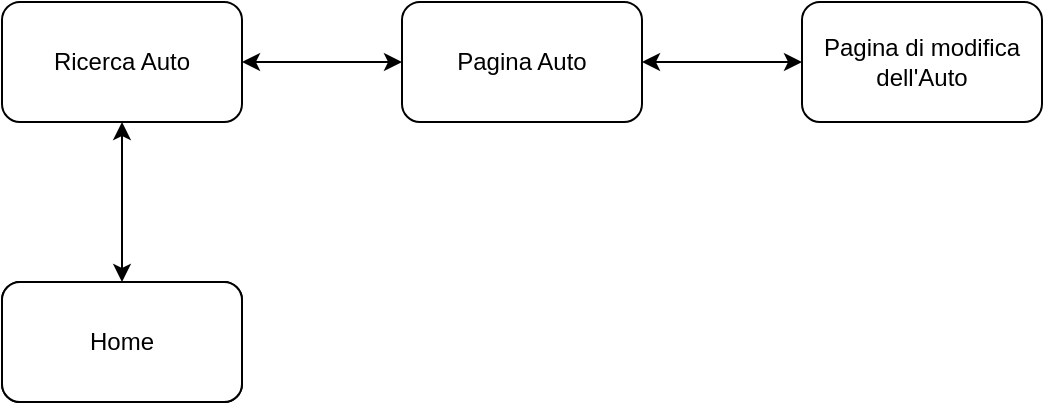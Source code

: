 <mxfile version="13.9.9" type="device"><diagram id="hk8rVy9IoiHjXJsGe3LR" name="Pagina-1"><mxGraphModel dx="1086" dy="806" grid="1" gridSize="10" guides="1" tooltips="1" connect="1" arrows="1" fold="1" page="1" pageScale="1" pageWidth="827" pageHeight="1169" math="0" shadow="0"><root><mxCell id="0"/><mxCell id="1" parent="0"/><mxCell id="2m8tz07y2vXJALyKhhkk-1" value="" style="rounded=1;whiteSpace=wrap;html=1;" parent="1" vertex="1"><mxGeometry x="350" y="380" width="120" height="60" as="geometry"/></mxCell><mxCell id="2m8tz07y2vXJALyKhhkk-2" value="Home" style="rounded=1;whiteSpace=wrap;html=1;" parent="1" vertex="1"><mxGeometry x="350" y="380" width="120" height="60" as="geometry"/></mxCell><mxCell id="7yQ5-5JS-EBtQ-1SwjGa-1" value="Ricerca Auto" style="whiteSpace=wrap;html=1;rounded=1;" vertex="1" parent="1"><mxGeometry x="350" y="240" width="120" height="60" as="geometry"/></mxCell><mxCell id="7yQ5-5JS-EBtQ-1SwjGa-3" value="Pagina Auto" style="whiteSpace=wrap;html=1;rounded=1;" vertex="1" parent="1"><mxGeometry x="550" y="240" width="120" height="60" as="geometry"/></mxCell><mxCell id="7yQ5-5JS-EBtQ-1SwjGa-5" value="Pagina di modifica dell'Auto" style="whiteSpace=wrap;html=1;rounded=1;" vertex="1" parent="1"><mxGeometry x="750" y="240" width="120" height="60" as="geometry"/></mxCell><mxCell id="7yQ5-5JS-EBtQ-1SwjGa-7" value="" style="endArrow=classic;startArrow=classic;html=1;entryX=0.5;entryY=1;entryDx=0;entryDy=0;exitX=0.5;exitY=0;exitDx=0;exitDy=0;" edge="1" parent="1" source="2m8tz07y2vXJALyKhhkk-2" target="7yQ5-5JS-EBtQ-1SwjGa-1"><mxGeometry width="50" height="50" relative="1" as="geometry"><mxPoint x="240" y="510" as="sourcePoint"/><mxPoint x="290" y="460" as="targetPoint"/></mxGeometry></mxCell><mxCell id="7yQ5-5JS-EBtQ-1SwjGa-9" value="" style="endArrow=classic;startArrow=classic;html=1;entryX=0;entryY=0.5;entryDx=0;entryDy=0;exitX=1;exitY=0.5;exitDx=0;exitDy=0;" edge="1" parent="1" source="7yQ5-5JS-EBtQ-1SwjGa-1" target="7yQ5-5JS-EBtQ-1SwjGa-3"><mxGeometry width="50" height="50" relative="1" as="geometry"><mxPoint x="230" y="540" as="sourcePoint"/><mxPoint x="280" y="490" as="targetPoint"/></mxGeometry></mxCell><mxCell id="7yQ5-5JS-EBtQ-1SwjGa-10" value="" style="endArrow=classic;startArrow=classic;html=1;entryX=0;entryY=0.5;entryDx=0;entryDy=0;exitX=1;exitY=0.5;exitDx=0;exitDy=0;" edge="1" parent="1" source="7yQ5-5JS-EBtQ-1SwjGa-3" target="7yQ5-5JS-EBtQ-1SwjGa-5"><mxGeometry width="50" height="50" relative="1" as="geometry"><mxPoint x="480" y="280" as="sourcePoint"/><mxPoint x="560" y="280" as="targetPoint"/></mxGeometry></mxCell></root></mxGraphModel></diagram></mxfile>
